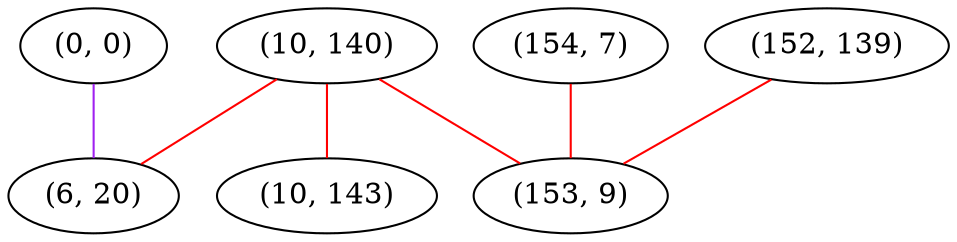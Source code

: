 graph "" {
"(0, 0)";
"(10, 140)";
"(10, 143)";
"(6, 20)";
"(154, 7)";
"(152, 139)";
"(153, 9)";
"(0, 0)" -- "(6, 20)"  [color=purple, key=0, weight=4];
"(10, 140)" -- "(10, 143)"  [color=red, key=0, weight=1];
"(10, 140)" -- "(6, 20)"  [color=red, key=0, weight=1];
"(10, 140)" -- "(153, 9)"  [color=red, key=0, weight=1];
"(154, 7)" -- "(153, 9)"  [color=red, key=0, weight=1];
"(152, 139)" -- "(153, 9)"  [color=red, key=0, weight=1];
}

